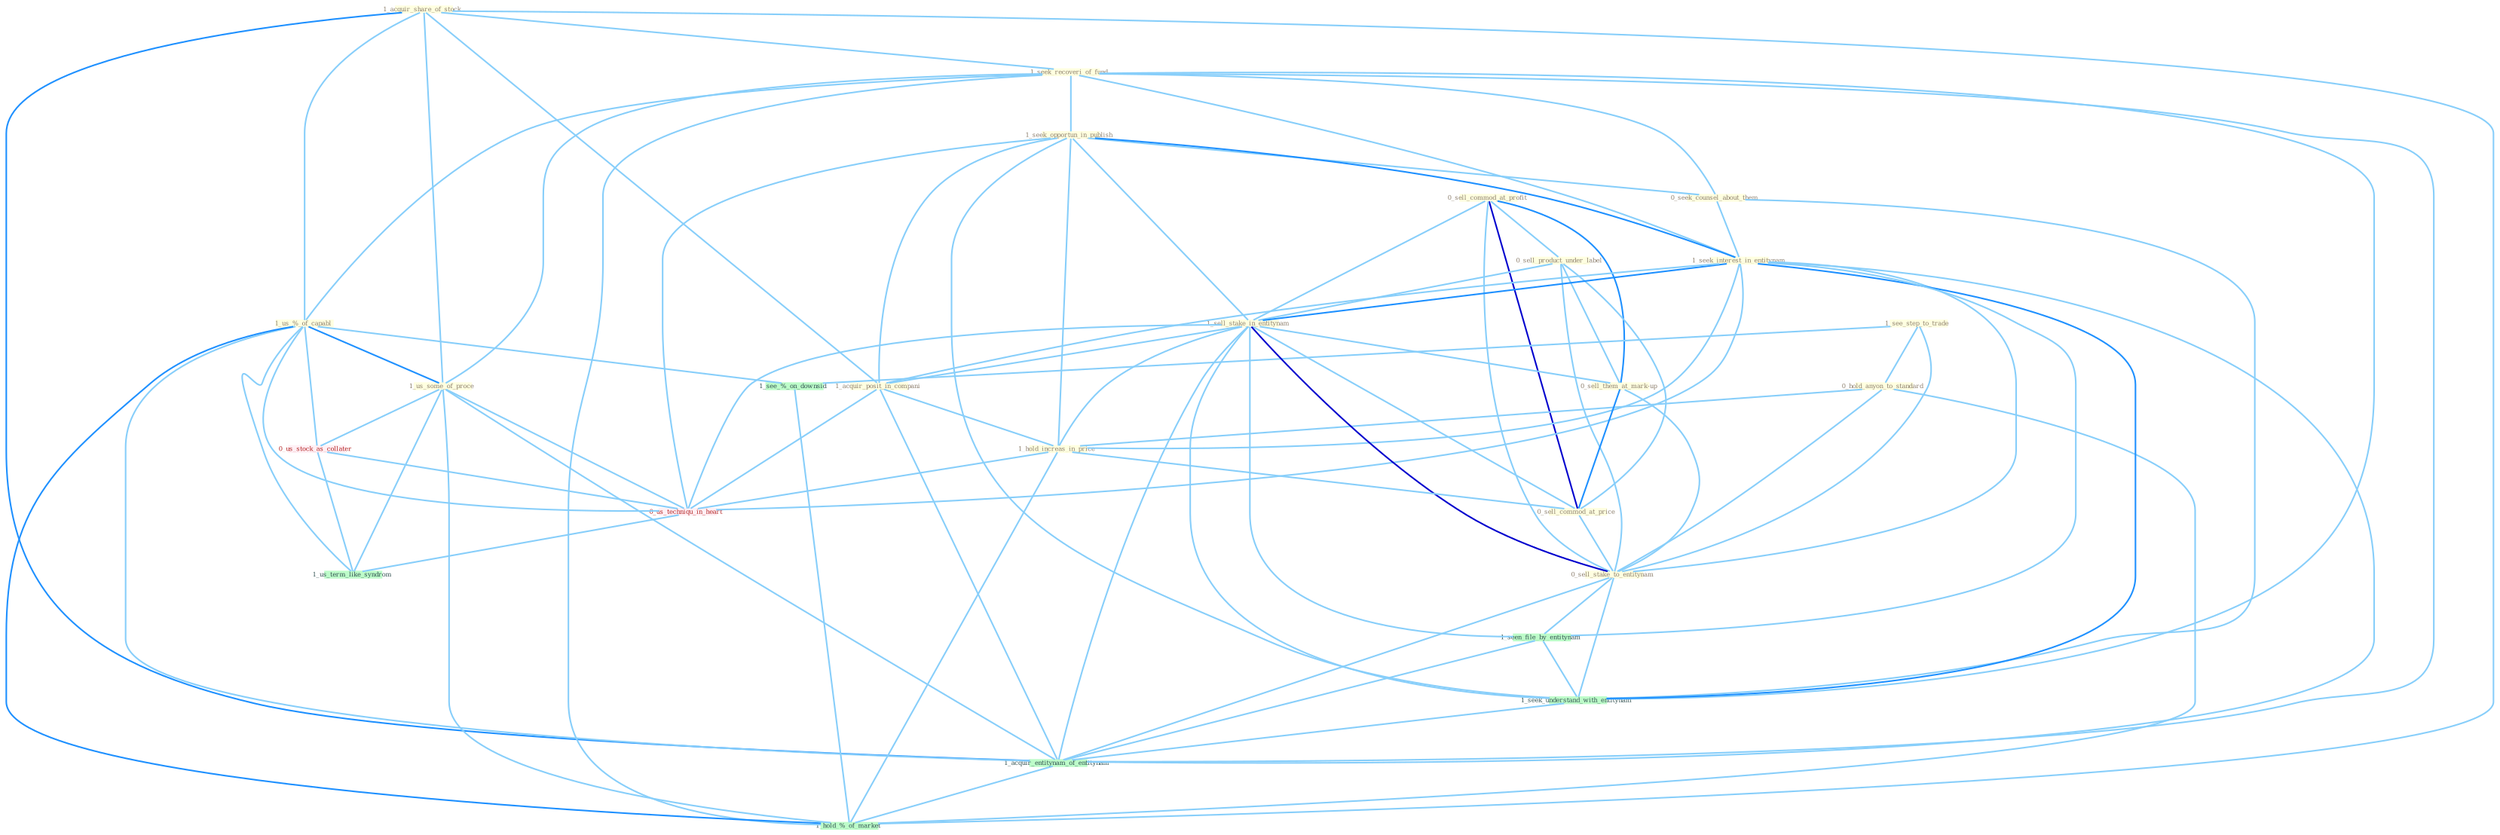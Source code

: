 Graph G{ 
    node
    [shape=polygon,style=filled,width=.5,height=.06,color="#BDFCC9",fixedsize=true,fontsize=4,
    fontcolor="#2f4f4f"];
    {node
    [color="#ffffe0", fontcolor="#8b7d6b"] "1_acquir_share_of_stock " "0_sell_commod_at_profit " "1_see_step_to_trade " "1_seek_recoveri_of_fund " "0_sell_product_under_label " "1_us_%_of_capabl " "1_seek_opportun_in_publish " "0_hold_anyon_to_standard " "0_seek_counsel_about_them " "1_seek_interest_in_entitynam " "1_sell_stake_in_entitynam " "0_sell_them_at_mark-up " "1_acquir_posit_in_compani " "1_hold_increas_in_price " "0_sell_commod_at_price " "0_sell_stake_to_entitynam " "1_us_some_of_proce "}
{node [color="#fff0f5", fontcolor="#b22222"] "0_us_stock_as_collater " "0_us_techniqu_in_heart "}
edge [color="#B0E2FF"];

	"1_acquir_share_of_stock " -- "1_seek_recoveri_of_fund " [w="1", color="#87cefa" ];
	"1_acquir_share_of_stock " -- "1_us_%_of_capabl " [w="1", color="#87cefa" ];
	"1_acquir_share_of_stock " -- "1_acquir_posit_in_compani " [w="1", color="#87cefa" ];
	"1_acquir_share_of_stock " -- "1_us_some_of_proce " [w="1", color="#87cefa" ];
	"1_acquir_share_of_stock " -- "1_acquir_entitynam_of_entitynam " [w="2", color="#1e90ff" , len=0.8];
	"1_acquir_share_of_stock " -- "1_hold_%_of_market " [w="1", color="#87cefa" ];
	"0_sell_commod_at_profit " -- "0_sell_product_under_label " [w="1", color="#87cefa" ];
	"0_sell_commod_at_profit " -- "1_sell_stake_in_entitynam " [w="1", color="#87cefa" ];
	"0_sell_commod_at_profit " -- "0_sell_them_at_mark-up " [w="2", color="#1e90ff" , len=0.8];
	"0_sell_commod_at_profit " -- "0_sell_commod_at_price " [w="3", color="#0000cd" , len=0.6];
	"0_sell_commod_at_profit " -- "0_sell_stake_to_entitynam " [w="1", color="#87cefa" ];
	"1_see_step_to_trade " -- "0_hold_anyon_to_standard " [w="1", color="#87cefa" ];
	"1_see_step_to_trade " -- "0_sell_stake_to_entitynam " [w="1", color="#87cefa" ];
	"1_see_step_to_trade " -- "1_see_%_on_downsid " [w="1", color="#87cefa" ];
	"1_seek_recoveri_of_fund " -- "1_us_%_of_capabl " [w="1", color="#87cefa" ];
	"1_seek_recoveri_of_fund " -- "1_seek_opportun_in_publish " [w="1", color="#87cefa" ];
	"1_seek_recoveri_of_fund " -- "0_seek_counsel_about_them " [w="1", color="#87cefa" ];
	"1_seek_recoveri_of_fund " -- "1_seek_interest_in_entitynam " [w="1", color="#87cefa" ];
	"1_seek_recoveri_of_fund " -- "1_us_some_of_proce " [w="1", color="#87cefa" ];
	"1_seek_recoveri_of_fund " -- "1_seek_understand_with_entitynam " [w="1", color="#87cefa" ];
	"1_seek_recoveri_of_fund " -- "1_acquir_entitynam_of_entitynam " [w="1", color="#87cefa" ];
	"1_seek_recoveri_of_fund " -- "1_hold_%_of_market " [w="1", color="#87cefa" ];
	"0_sell_product_under_label " -- "1_sell_stake_in_entitynam " [w="1", color="#87cefa" ];
	"0_sell_product_under_label " -- "0_sell_them_at_mark-up " [w="1", color="#87cefa" ];
	"0_sell_product_under_label " -- "0_sell_commod_at_price " [w="1", color="#87cefa" ];
	"0_sell_product_under_label " -- "0_sell_stake_to_entitynam " [w="1", color="#87cefa" ];
	"1_us_%_of_capabl " -- "1_us_some_of_proce " [w="2", color="#1e90ff" , len=0.8];
	"1_us_%_of_capabl " -- "0_us_stock_as_collater " [w="1", color="#87cefa" ];
	"1_us_%_of_capabl " -- "1_acquir_entitynam_of_entitynam " [w="1", color="#87cefa" ];
	"1_us_%_of_capabl " -- "0_us_techniqu_in_heart " [w="1", color="#87cefa" ];
	"1_us_%_of_capabl " -- "1_see_%_on_downsid " [w="1", color="#87cefa" ];
	"1_us_%_of_capabl " -- "1_us_term_like_syndrom " [w="1", color="#87cefa" ];
	"1_us_%_of_capabl " -- "1_hold_%_of_market " [w="2", color="#1e90ff" , len=0.8];
	"1_seek_opportun_in_publish " -- "0_seek_counsel_about_them " [w="1", color="#87cefa" ];
	"1_seek_opportun_in_publish " -- "1_seek_interest_in_entitynam " [w="2", color="#1e90ff" , len=0.8];
	"1_seek_opportun_in_publish " -- "1_sell_stake_in_entitynam " [w="1", color="#87cefa" ];
	"1_seek_opportun_in_publish " -- "1_acquir_posit_in_compani " [w="1", color="#87cefa" ];
	"1_seek_opportun_in_publish " -- "1_hold_increas_in_price " [w="1", color="#87cefa" ];
	"1_seek_opportun_in_publish " -- "1_seek_understand_with_entitynam " [w="1", color="#87cefa" ];
	"1_seek_opportun_in_publish " -- "0_us_techniqu_in_heart " [w="1", color="#87cefa" ];
	"0_hold_anyon_to_standard " -- "1_hold_increas_in_price " [w="1", color="#87cefa" ];
	"0_hold_anyon_to_standard " -- "0_sell_stake_to_entitynam " [w="1", color="#87cefa" ];
	"0_hold_anyon_to_standard " -- "1_hold_%_of_market " [w="1", color="#87cefa" ];
	"0_seek_counsel_about_them " -- "1_seek_interest_in_entitynam " [w="1", color="#87cefa" ];
	"0_seek_counsel_about_them " -- "1_seek_understand_with_entitynam " [w="1", color="#87cefa" ];
	"1_seek_interest_in_entitynam " -- "1_sell_stake_in_entitynam " [w="2", color="#1e90ff" , len=0.8];
	"1_seek_interest_in_entitynam " -- "1_acquir_posit_in_compani " [w="1", color="#87cefa" ];
	"1_seek_interest_in_entitynam " -- "1_hold_increas_in_price " [w="1", color="#87cefa" ];
	"1_seek_interest_in_entitynam " -- "0_sell_stake_to_entitynam " [w="1", color="#87cefa" ];
	"1_seek_interest_in_entitynam " -- "1_seen_file_by_entitynam " [w="1", color="#87cefa" ];
	"1_seek_interest_in_entitynam " -- "1_seek_understand_with_entitynam " [w="2", color="#1e90ff" , len=0.8];
	"1_seek_interest_in_entitynam " -- "1_acquir_entitynam_of_entitynam " [w="1", color="#87cefa" ];
	"1_seek_interest_in_entitynam " -- "0_us_techniqu_in_heart " [w="1", color="#87cefa" ];
	"1_sell_stake_in_entitynam " -- "0_sell_them_at_mark-up " [w="1", color="#87cefa" ];
	"1_sell_stake_in_entitynam " -- "1_acquir_posit_in_compani " [w="1", color="#87cefa" ];
	"1_sell_stake_in_entitynam " -- "1_hold_increas_in_price " [w="1", color="#87cefa" ];
	"1_sell_stake_in_entitynam " -- "0_sell_commod_at_price " [w="1", color="#87cefa" ];
	"1_sell_stake_in_entitynam " -- "0_sell_stake_to_entitynam " [w="3", color="#0000cd" , len=0.6];
	"1_sell_stake_in_entitynam " -- "1_seen_file_by_entitynam " [w="1", color="#87cefa" ];
	"1_sell_stake_in_entitynam " -- "1_seek_understand_with_entitynam " [w="1", color="#87cefa" ];
	"1_sell_stake_in_entitynam " -- "1_acquir_entitynam_of_entitynam " [w="1", color="#87cefa" ];
	"1_sell_stake_in_entitynam " -- "0_us_techniqu_in_heart " [w="1", color="#87cefa" ];
	"0_sell_them_at_mark-up " -- "0_sell_commod_at_price " [w="2", color="#1e90ff" , len=0.8];
	"0_sell_them_at_mark-up " -- "0_sell_stake_to_entitynam " [w="1", color="#87cefa" ];
	"1_acquir_posit_in_compani " -- "1_hold_increas_in_price " [w="1", color="#87cefa" ];
	"1_acquir_posit_in_compani " -- "1_acquir_entitynam_of_entitynam " [w="1", color="#87cefa" ];
	"1_acquir_posit_in_compani " -- "0_us_techniqu_in_heart " [w="1", color="#87cefa" ];
	"1_hold_increas_in_price " -- "0_sell_commod_at_price " [w="1", color="#87cefa" ];
	"1_hold_increas_in_price " -- "0_us_techniqu_in_heart " [w="1", color="#87cefa" ];
	"1_hold_increas_in_price " -- "1_hold_%_of_market " [w="1", color="#87cefa" ];
	"0_sell_commod_at_price " -- "0_sell_stake_to_entitynam " [w="1", color="#87cefa" ];
	"0_sell_stake_to_entitynam " -- "1_seen_file_by_entitynam " [w="1", color="#87cefa" ];
	"0_sell_stake_to_entitynam " -- "1_seek_understand_with_entitynam " [w="1", color="#87cefa" ];
	"0_sell_stake_to_entitynam " -- "1_acquir_entitynam_of_entitynam " [w="1", color="#87cefa" ];
	"1_us_some_of_proce " -- "0_us_stock_as_collater " [w="1", color="#87cefa" ];
	"1_us_some_of_proce " -- "1_acquir_entitynam_of_entitynam " [w="1", color="#87cefa" ];
	"1_us_some_of_proce " -- "0_us_techniqu_in_heart " [w="1", color="#87cefa" ];
	"1_us_some_of_proce " -- "1_us_term_like_syndrom " [w="1", color="#87cefa" ];
	"1_us_some_of_proce " -- "1_hold_%_of_market " [w="1", color="#87cefa" ];
	"1_seen_file_by_entitynam " -- "1_seek_understand_with_entitynam " [w="1", color="#87cefa" ];
	"1_seen_file_by_entitynam " -- "1_acquir_entitynam_of_entitynam " [w="1", color="#87cefa" ];
	"0_us_stock_as_collater " -- "0_us_techniqu_in_heart " [w="1", color="#87cefa" ];
	"0_us_stock_as_collater " -- "1_us_term_like_syndrom " [w="1", color="#87cefa" ];
	"1_seek_understand_with_entitynam " -- "1_acquir_entitynam_of_entitynam " [w="1", color="#87cefa" ];
	"1_acquir_entitynam_of_entitynam " -- "1_hold_%_of_market " [w="1", color="#87cefa" ];
	"0_us_techniqu_in_heart " -- "1_us_term_like_syndrom " [w="1", color="#87cefa" ];
	"1_see_%_on_downsid " -- "1_hold_%_of_market " [w="1", color="#87cefa" ];
}
